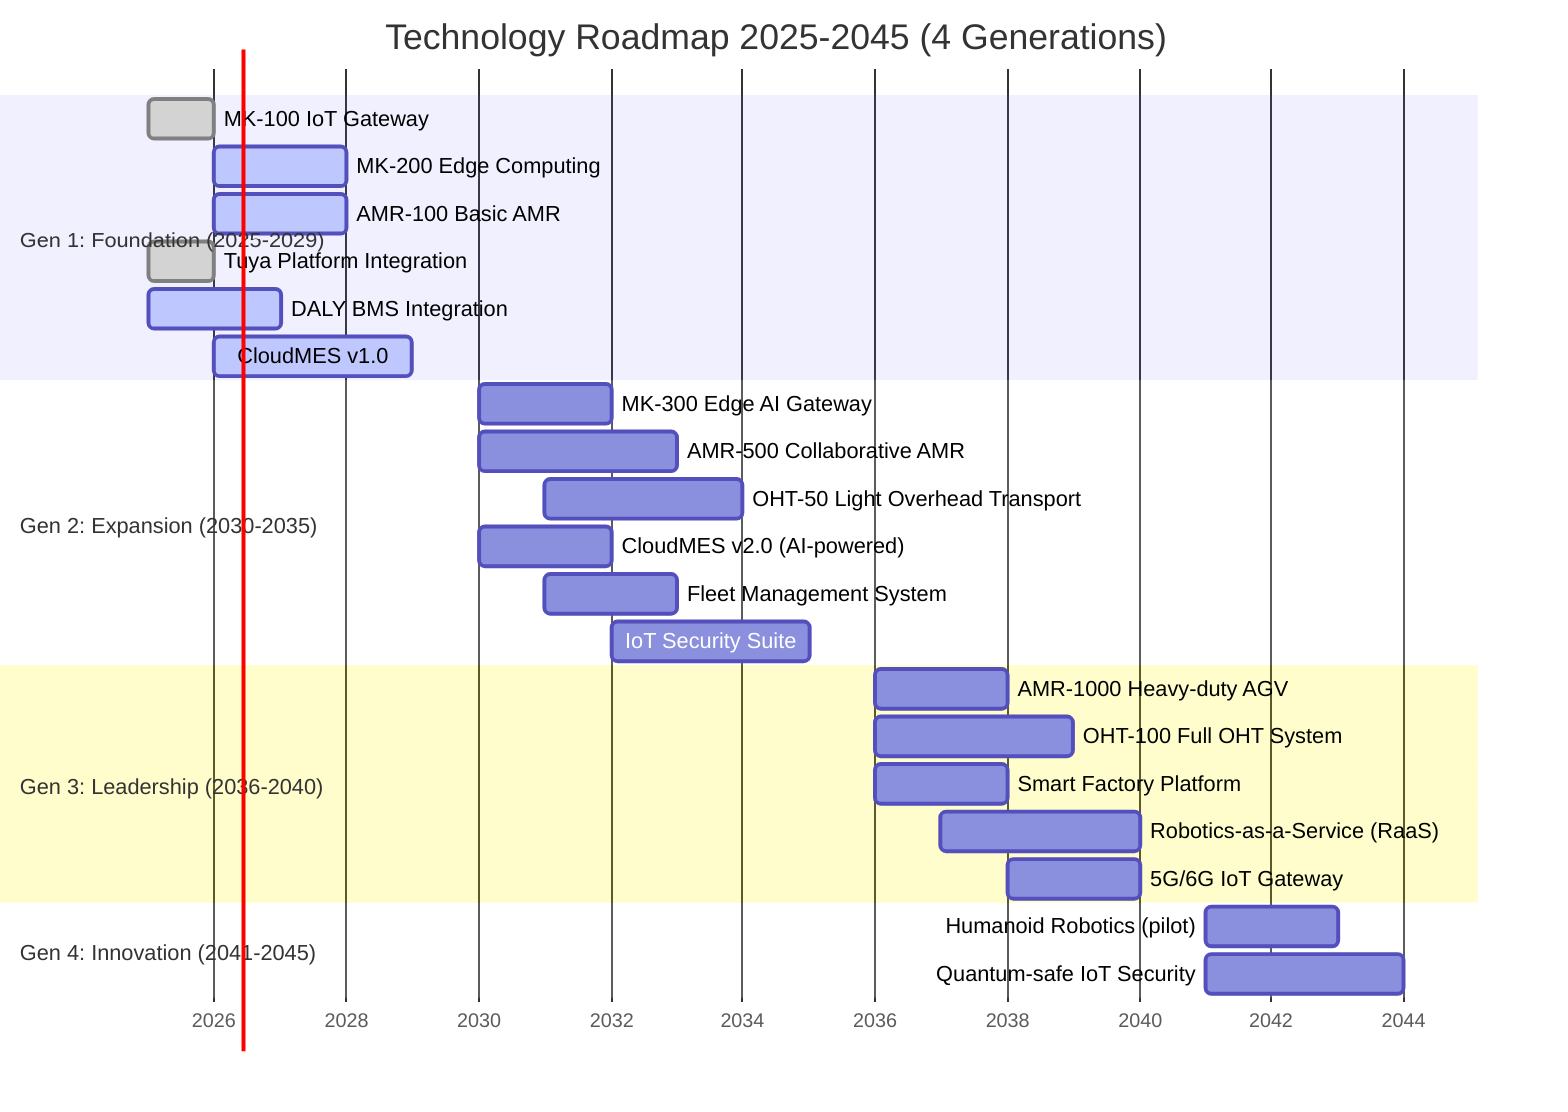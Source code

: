 gantt
    title Technology Roadmap 2025-2045 (4 Generations)
    dateFormat  YYYY
    axisFormat  %Y
    
    section Gen 1: Foundation (2025-2029)
    MK-100 IoT Gateway           :done,    g1_1, 2025, 2026
    MK-200 Edge Computing        :active,  g1_2, 2026, 2028
    AMR-100 Basic AMR            :active,  g1_3, 2026, 2028
    Tuya Platform Integration    :done,    g1_4, 2025, 2026
    DALY BMS Integration         :active,  g1_5, 2025, 2027
    CloudMES v1.0                :active,  g1_6, 2026, 2029
    
    section Gen 2: Expansion (2030-2035)
    MK-300 Edge AI Gateway       :         g2_1, 2030, 2032
    AMR-500 Collaborative AMR    :         g2_2, 2030, 2033
    OHT-50 Light Overhead Transport :      g2_3, 2031, 2034
    CloudMES v2.0 (AI-powered)   :         g2_4, 2030, 2032
    Fleet Management System      :         g2_5, 2031, 2033
    IoT Security Suite           :         g2_6, 2032, 2035
    
    section Gen 3: Leadership (2036-2040)
    AMR-1000 Heavy-duty AGV      :         g3_1, 2036, 2038
    OHT-100 Full OHT System      :         g3_2, 2036, 2039
    Smart Factory Platform       :         g3_3, 2036, 2038
    Robotics-as-a-Service (RaaS) :         g3_4, 2037, 2040
    5G/6G IoT Gateway            :         g3_5, 2038, 2040
    
    section Gen 4: Innovation (2041-2045)
    Humanoid Robotics (pilot)    :         g4_1, 2041, 2043
    Quantum-safe IoT Security    :         g4_2, 2041, 2044